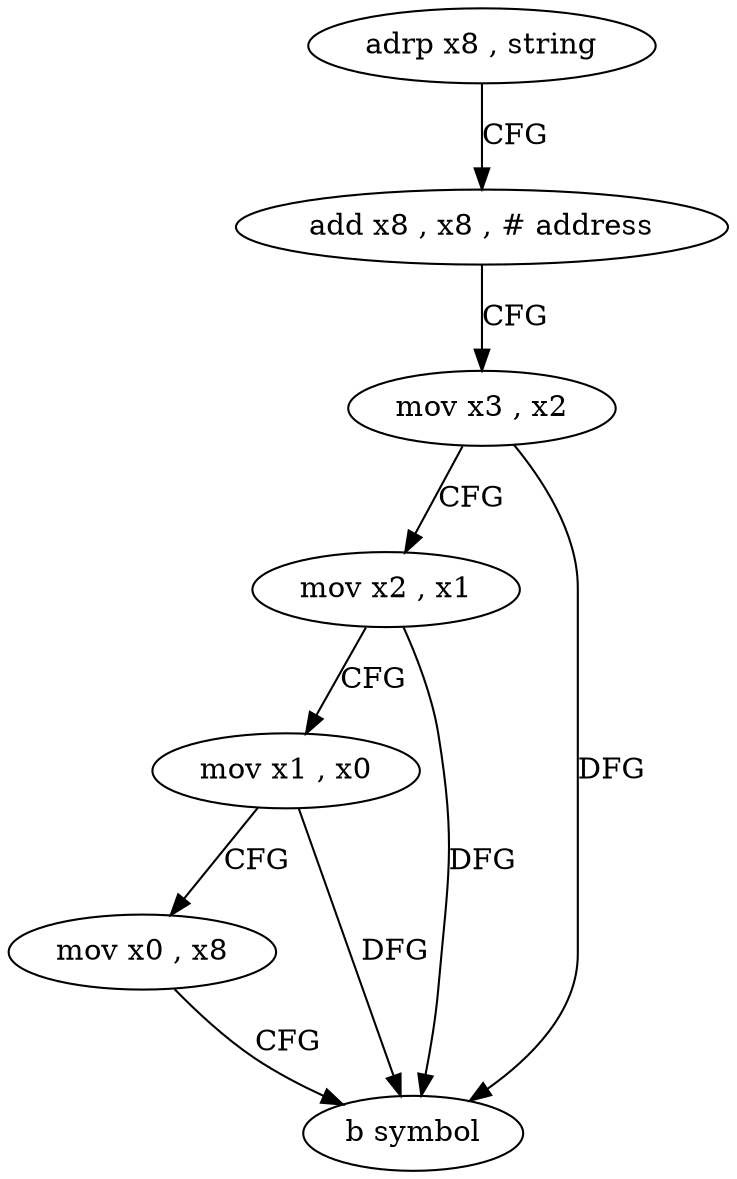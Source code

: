 digraph "func" {
"4247260" [label = "adrp x8 , string" ]
"4247264" [label = "add x8 , x8 , # address" ]
"4247268" [label = "mov x3 , x2" ]
"4247272" [label = "mov x2 , x1" ]
"4247276" [label = "mov x1 , x0" ]
"4247280" [label = "mov x0 , x8" ]
"4247284" [label = "b symbol" ]
"4247260" -> "4247264" [ label = "CFG" ]
"4247264" -> "4247268" [ label = "CFG" ]
"4247268" -> "4247272" [ label = "CFG" ]
"4247268" -> "4247284" [ label = "DFG" ]
"4247272" -> "4247276" [ label = "CFG" ]
"4247272" -> "4247284" [ label = "DFG" ]
"4247276" -> "4247280" [ label = "CFG" ]
"4247276" -> "4247284" [ label = "DFG" ]
"4247280" -> "4247284" [ label = "CFG" ]
}
